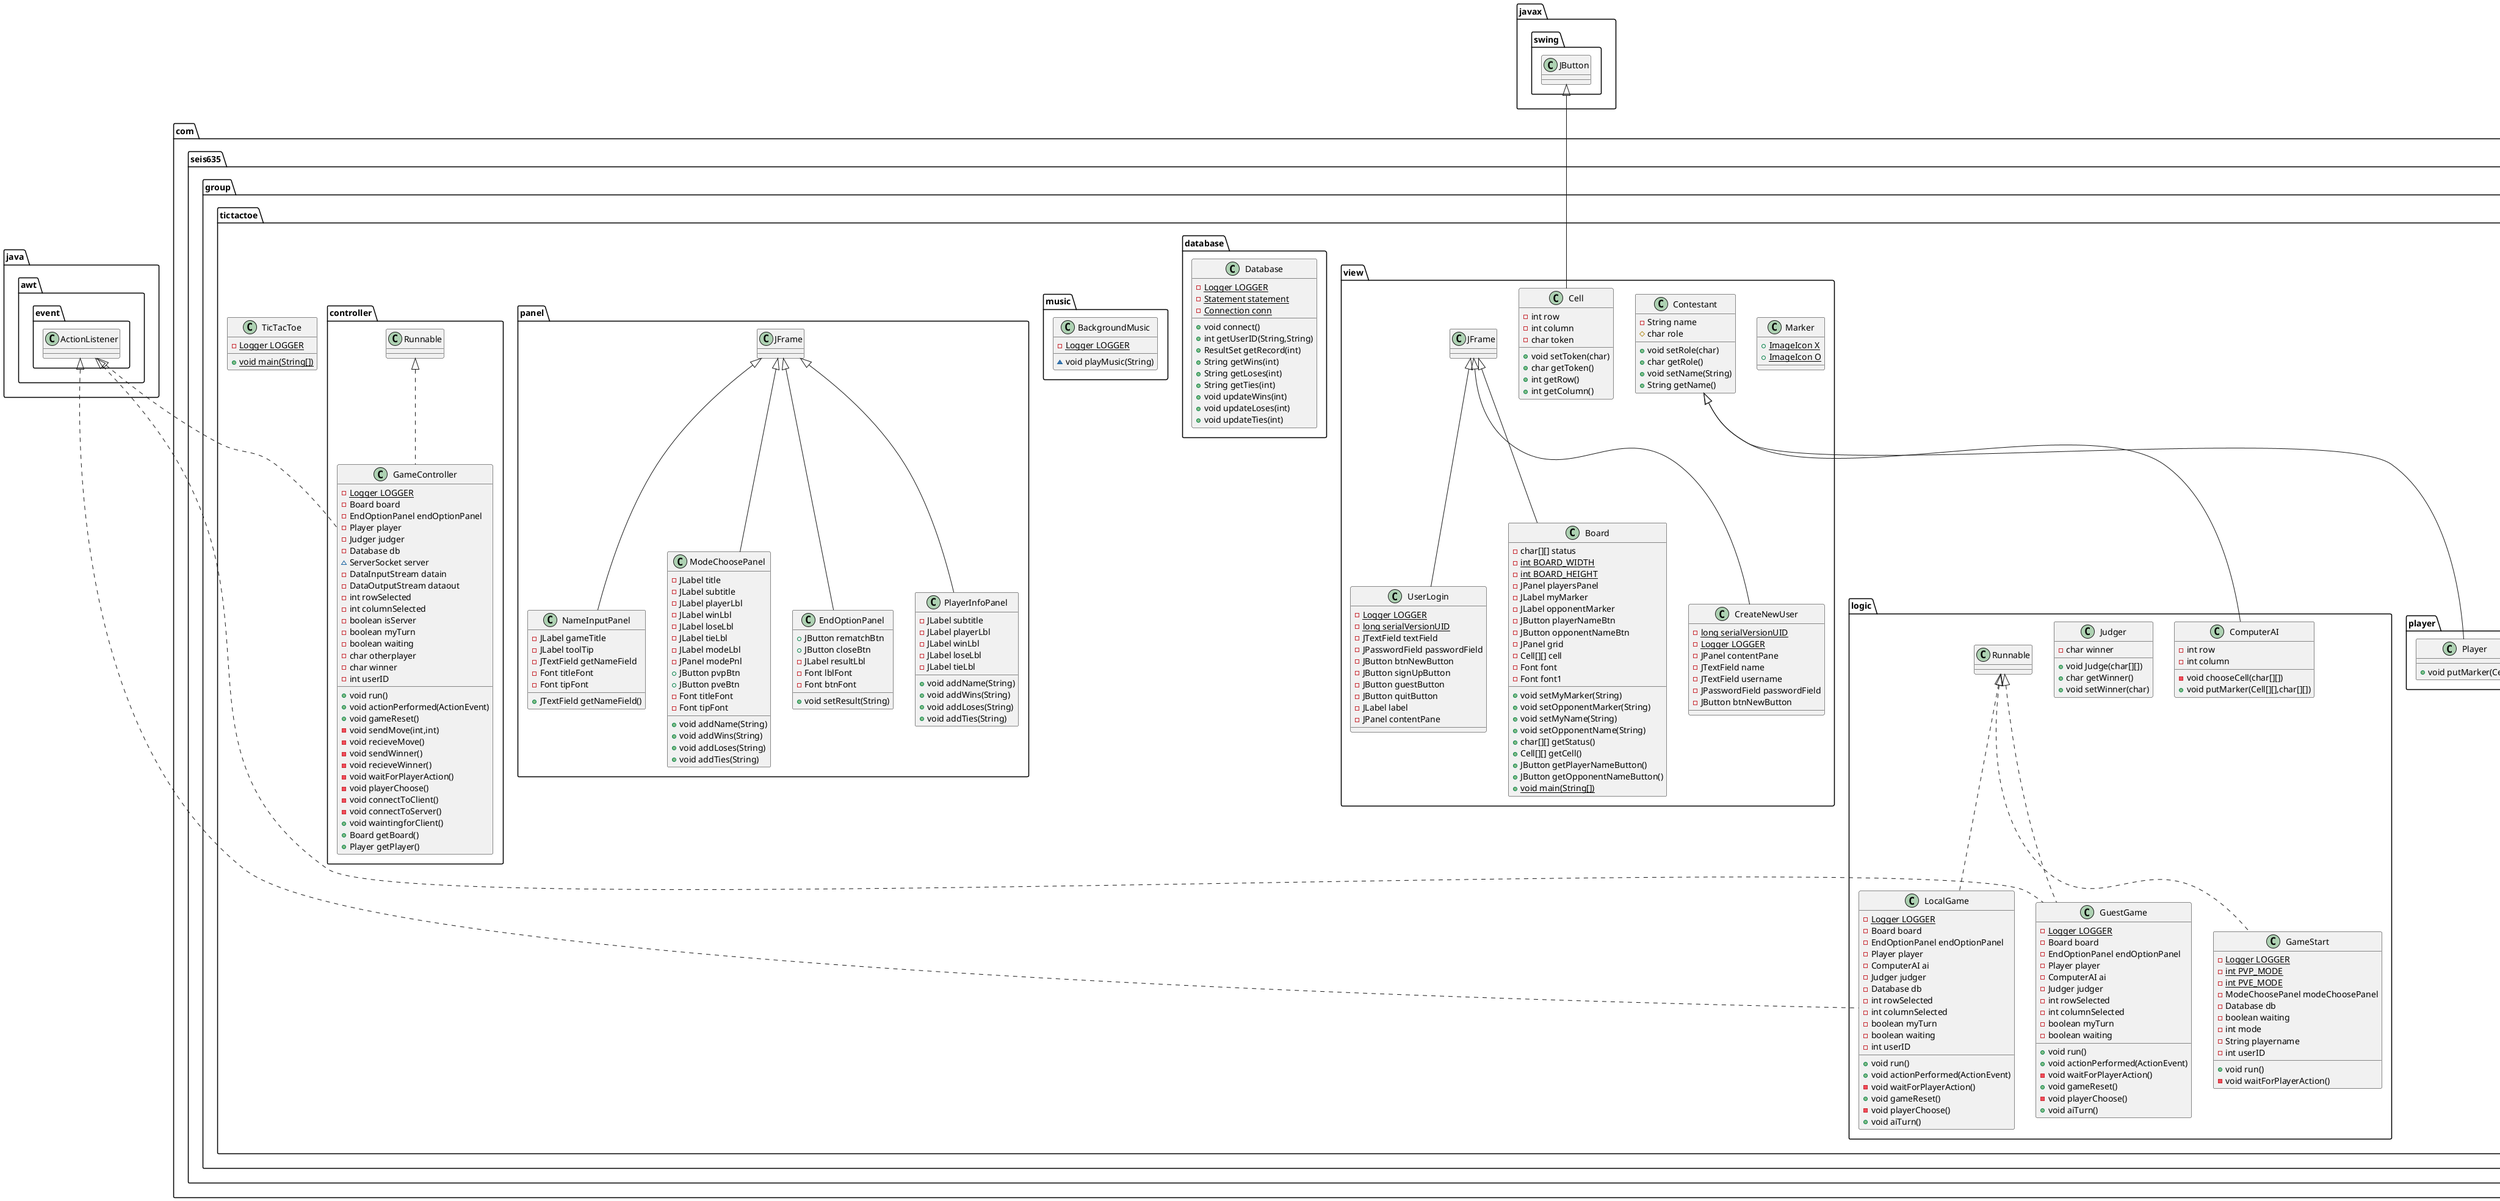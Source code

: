 @startuml
class com.seis635.group.tictactoe.view.CreateNewUser {
- {static} long serialVersionUID
- {static} Logger LOGGER
- JPanel contentPane
- JTextField name
- JTextField username
- JPasswordField passwordField
- JButton btnNewButton
}
class com.seis635.group.tictactoe.database.Database {
- {static} Logger LOGGER
- {static} Statement statement
- {static} Connection conn
+ void connect()
+ int getUserID(String,String)
+ ResultSet getRecord(int)
+ String getWins(int)
+ String getLoses(int)
+ String getTies(int)
+ void updateWins(int)
+ void updateLoses(int)
+ void updateTies(int)
}
class com.seis635.group.tictactoe.logic.LocalGame {
- {static} Logger LOGGER
- Board board
- EndOptionPanel endOptionPanel
- Player player
- ComputerAI ai
- Judger judger
- Database db
- int rowSelected
- int columnSelected
- boolean myTurn
- boolean waiting
- int userID
+ void run()
+ void actionPerformed(ActionEvent)
- void waitForPlayerAction()
+ void gameReset()
- void playerChoose()
+ void aiTurn()
}
class com.seis635.group.tictactoe.music.BackgroundMusic {
- {static} Logger LOGGER
~ void playMusic(String)
}
class com.seis635.group.tictactoe.panel.NameInputPanel {
- JLabel gameTitle
- JLabel toolTip
- JTextField getNameField
- Font titleFont
- Font tipFont
+ JTextField getNameField()
}
class com.seis635.group.tictactoe.player.Player {
+ void putMarker(Cell)
}
class com.seis635.group.tictactoe.logic.GameStart {
- {static} Logger LOGGER
- {static} int PVP_MODE
- {static} int PVE_MODE
- ModeChoosePanel modeChoosePanel
- Database db
- boolean waiting
- int mode
- String playername
- int userID
+ void run()
- void waitForPlayerAction()
}
class com.seis635.group.tictactoe.TicTacToe {
- {static} Logger LOGGER
+ {static} void main(String[])
}
class com.seis635.group.tictactoe.panel.ModeChoosePanel {
- JLabel title
- JLabel subtitle
- JLabel playerLbl
- JLabel winLbl
- JLabel loseLbl
- JLabel tieLbl
- JLabel modeLbl
- JPanel modePnl
+ JButton pvpBtn
+ JButton pveBtn
- Font titleFont
- Font tipFont
+ void addName(String)
+ void addWins(String)
+ void addLoses(String)
+ void addTies(String)
}
class com.seis635.group.tictactoe.logic.ComputerAI {
- int row
- int column
- void chooseCell(char[][])
+ void putMarker(Cell[][],char[][])
}
class com.seis635.group.tictactoe.panel.EndOptionPanel {
+ JButton rematchBtn
+ JButton closeBtn
- JLabel resultLbl
- Font lblFont
- Font btnFont
+ void setResult(String)
}
class com.seis635.group.tictactoe.view.Marker {
+ {static} ImageIcon X
+ {static} ImageIcon O
}
class com.seis635.group.tictactoe.view.Contestant {
- String name
# char role
+ void setRole(char)
+ char getRole()
+ void setName(String)
+ String getName()
}
class com.seis635.group.tictactoe.logic.GuestGame {
- {static} Logger LOGGER
- Board board
- EndOptionPanel endOptionPanel
- Player player
- ComputerAI ai
- Judger judger
- int rowSelected
- int columnSelected
- boolean myTurn
- boolean waiting
+ void run()
+ void actionPerformed(ActionEvent)
- void waitForPlayerAction()
+ void gameReset()
- void playerChoose()
+ void aiTurn()
}
class com.seis635.group.tictactoe.view.UserLogin {
- {static} Logger LOGGER
- {static} long serialVersionUID
- JTextField textField
- JPasswordField passwordField
- JButton btnNewButton
- JButton signUpButton
- JButton guestButton
- JButton quitButton
- JLabel label
- JPanel contentPane
}
class com.seis635.group.tictactoe.controller.GameController {
- {static} Logger LOGGER
- Board board
- EndOptionPanel endOptionPanel
- Player player
- Judger judger
- Database db
~ ServerSocket server
- DataInputStream datain
- DataOutputStream dataout
- int rowSelected
- int columnSelected
- boolean isServer
- boolean myTurn
- boolean waiting
- char otherplayer
- char winner
- int userID
+ void run()
+ void actionPerformed(ActionEvent)
+ void gameReset()
- void sendMove(int,int)
- void recieveMove()
- void sendWinner()
- void recieveWinner()
- void waitForPlayerAction()
- void playerChoose()
- void connectToClient()
- void connectToServer()
+ void waintingforClient()
+ Board getBoard()
+ Player getPlayer()
}
class com.seis635.group.tictactoe.view.Cell {
- int row
- int column
- char token
+ void setToken(char)
+ char getToken()
+ int getRow()
+ int getColumn()
}
class com.seis635.group.tictactoe.panel.PlayerInfoPanel {
- JLabel subtitle
- JLabel playerLbl
- JLabel winLbl
- JLabel loseLbl
- JLabel tieLbl
+ void addName(String)
+ void addWins(String)
+ void addLoses(String)
+ void addTies(String)
}
class com.seis635.group.tictactoe.view.Board {
- char[][] status
- {static} int BOARD_WIDTH
- {static} int BOARD_HEIGHT
- JPanel playersPanel
- JLabel myMarker
- JLabel opponentMarker
- JButton playerNameBtn
- JButton opponentNameBtn
- JPanel grid
- Cell[][] cell
- Font font
- Font font1
+ void setMyMarker(String)
+ void setOpponentMarker(String)
+ void setMyName(String)
+ void setOpponentName(String)
+ char[][] getStatus()
+ Cell[][] getCell()
+ JButton getPlayerNameButton()
+ JButton getOpponentNameButton()
+ {static} void main(String[])
}
class com.seis635.group.tictactoe.logic.Judger {
- char winner
+ void Judge(char[][])
+ char getWinner()
+ void setWinner(char)
}


com.seis635.group.tictactoe.view.JFrame <|-- com.seis635.group.tictactoe.view.CreateNewUser
java.awt.event.ActionListener <|.. com.seis635.group.tictactoe.logic.LocalGame
com.seis635.group.tictactoe.logic.Runnable <|.. com.seis635.group.tictactoe.logic.LocalGame
com.seis635.group.tictactoe.panel.JFrame <|-- com.seis635.group.tictactoe.panel.NameInputPanel
com.seis635.group.tictactoe.view.Contestant <|-- com.seis635.group.tictactoe.player.Player
com.seis635.group.tictactoe.logic.Runnable <|.. com.seis635.group.tictactoe.logic.GameStart
com.seis635.group.tictactoe.panel.JFrame <|-- com.seis635.group.tictactoe.panel.ModeChoosePanel
com.seis635.group.tictactoe.view.Contestant <|-- com.seis635.group.tictactoe.logic.ComputerAI
com.seis635.group.tictactoe.panel.JFrame <|-- com.seis635.group.tictactoe.panel.EndOptionPanel
java.awt.event.ActionListener <|.. com.seis635.group.tictactoe.logic.GuestGame
com.seis635.group.tictactoe.logic.Runnable <|.. com.seis635.group.tictactoe.logic.GuestGame
com.seis635.group.tictactoe.view.JFrame <|-- com.seis635.group.tictactoe.view.UserLogin
java.awt.event.ActionListener <|.. com.seis635.group.tictactoe.controller.GameController
com.seis635.group.tictactoe.controller.Runnable <|.. com.seis635.group.tictactoe.controller.GameController
javax.swing.JButton <|-- com.seis635.group.tictactoe.view.Cell
com.seis635.group.tictactoe.panel.JFrame <|-- com.seis635.group.tictactoe.panel.PlayerInfoPanel
com.seis635.group.tictactoe.view.JFrame <|-- com.seis635.group.tictactoe.view.Board
@enduml